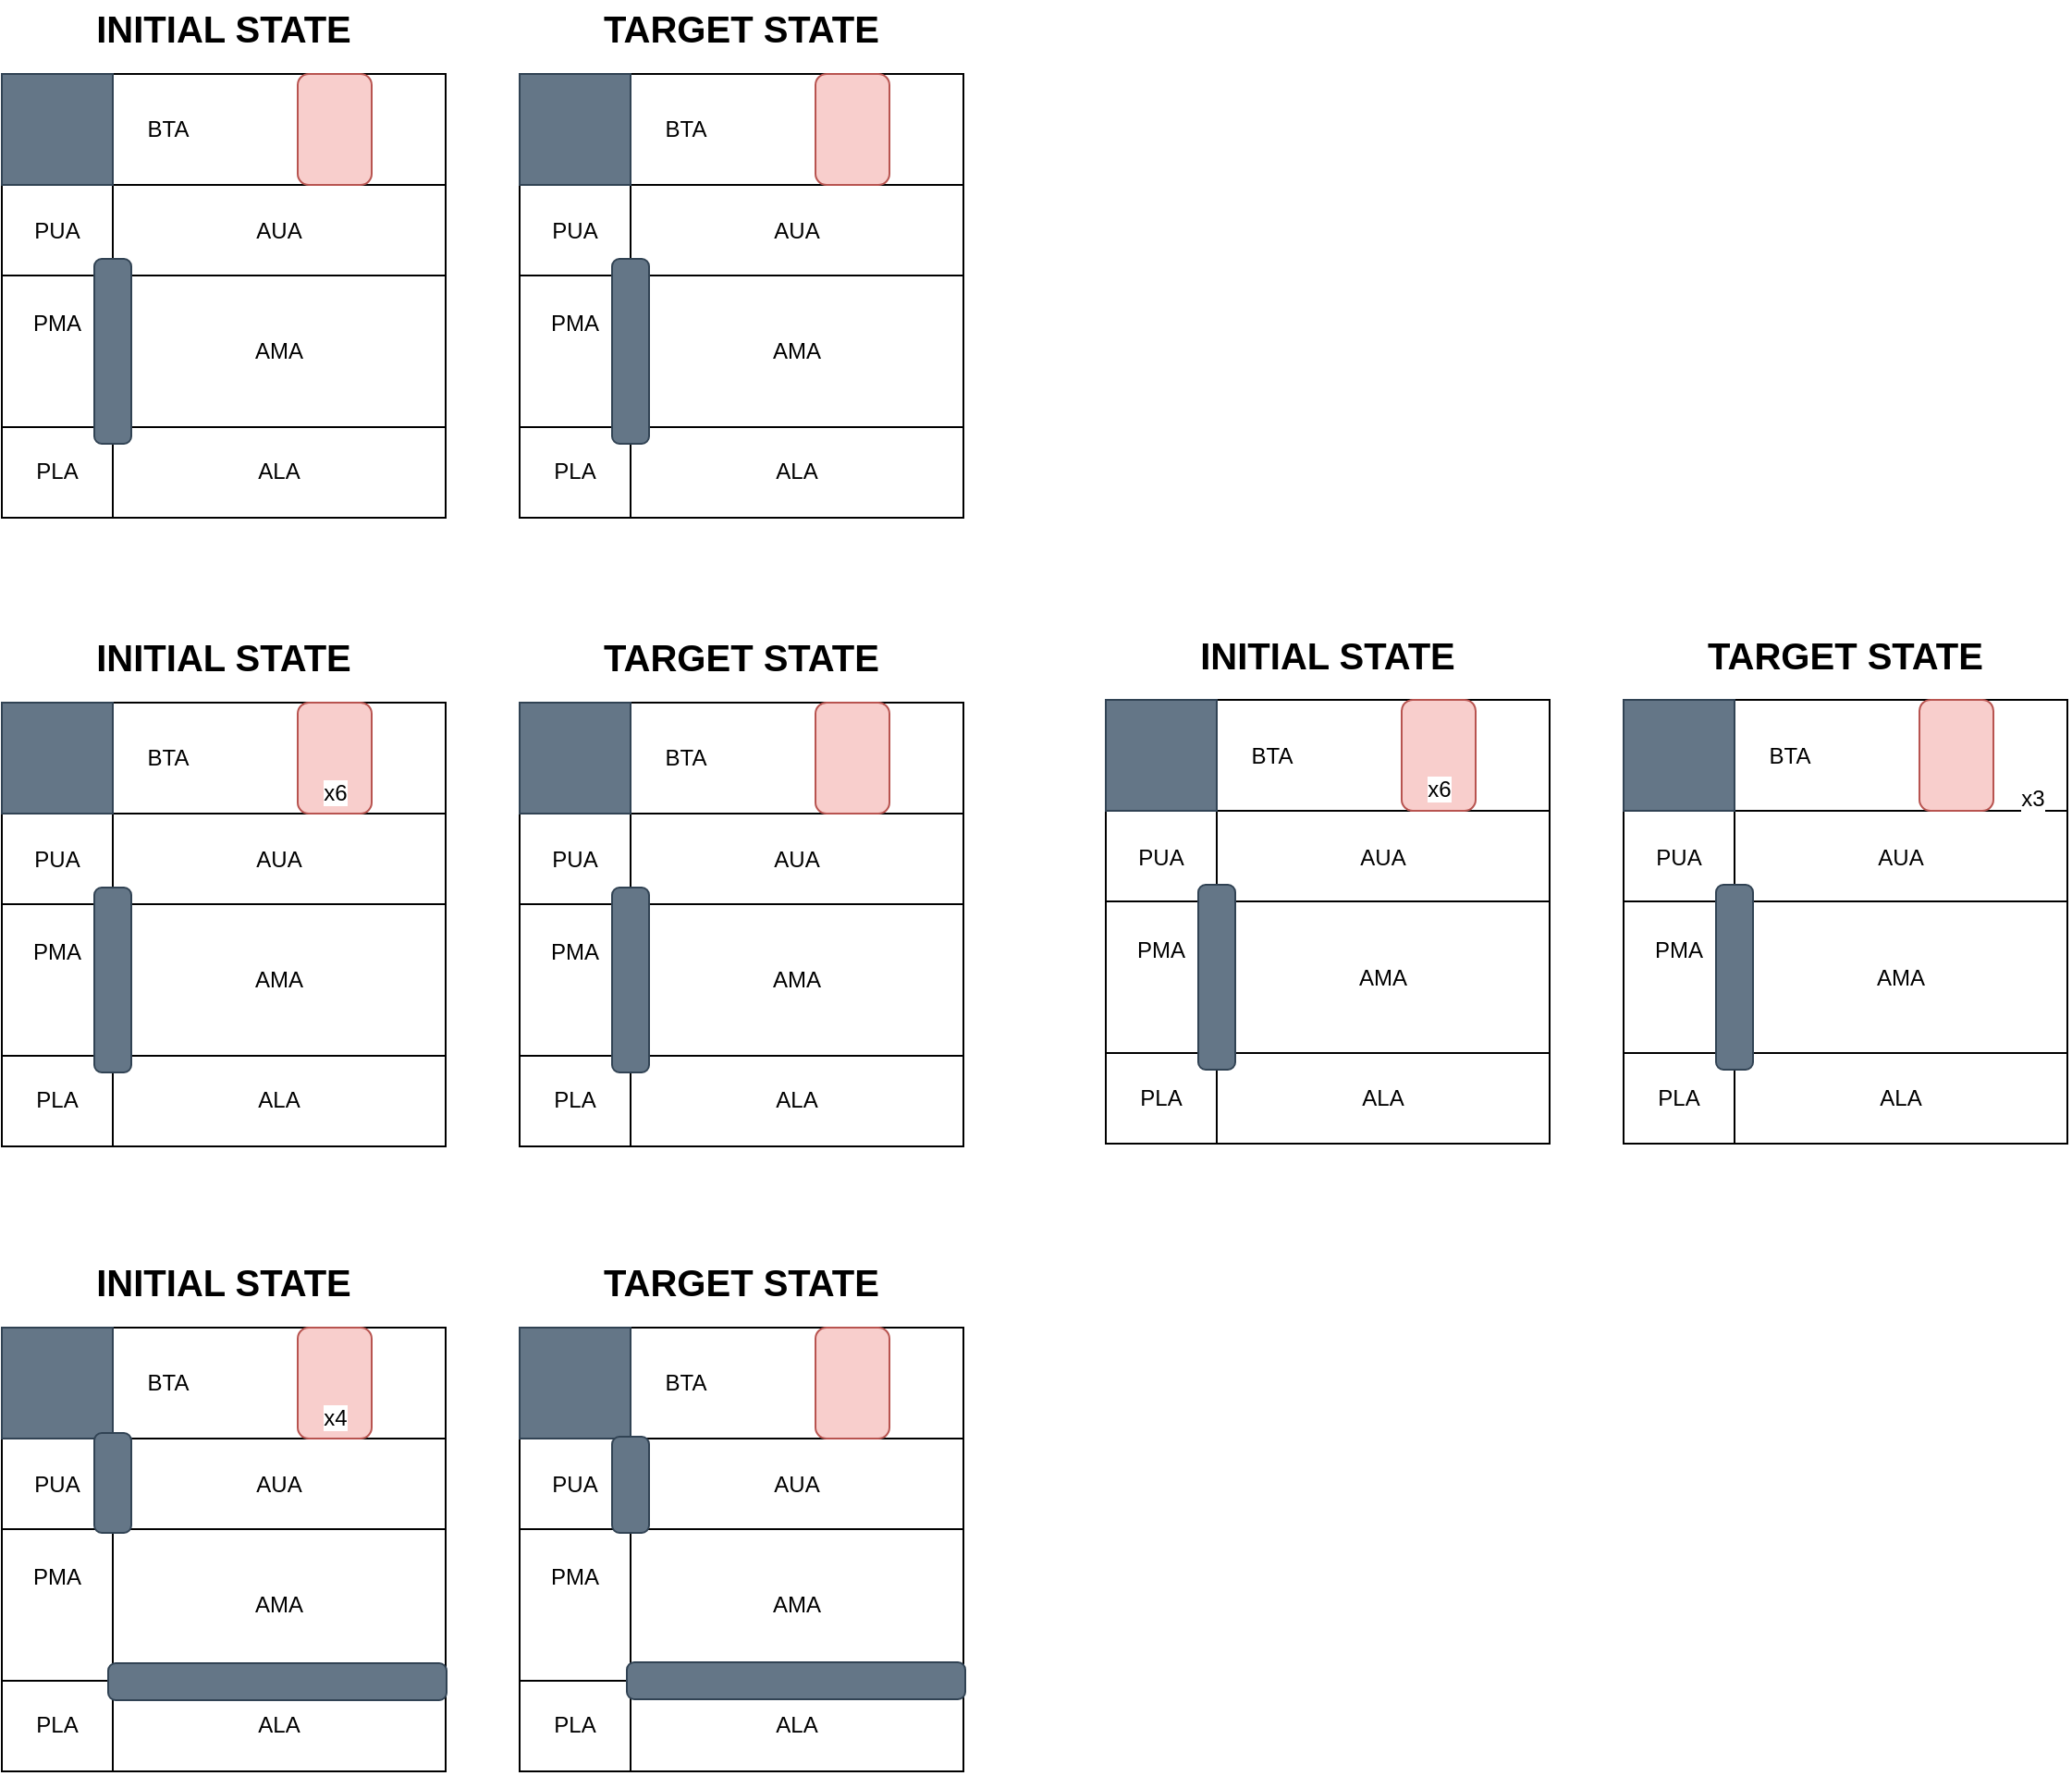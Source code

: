 <mxfile version="22.1.0" type="device">
  <diagram name="Página-1" id="VuSWSpo61Ne59JDOaEKN">
    <mxGraphModel dx="2074" dy="758" grid="0" gridSize="10" guides="1" tooltips="1" connect="1" arrows="1" fold="1" page="0" pageScale="1" pageWidth="827" pageHeight="1169" math="0" shadow="0">
      <root>
        <mxCell id="0" />
        <mxCell id="1" parent="0" />
        <mxCell id="8L7mYQctwdsUqbmp2qaU-1" value="" style="whiteSpace=wrap;html=1;aspect=fixed;" parent="1" vertex="1">
          <mxGeometry x="240" y="240" width="240" height="240" as="geometry" />
        </mxCell>
        <mxCell id="8L7mYQctwdsUqbmp2qaU-2" value="" style="endArrow=none;html=1;rounded=0;entryX=0.25;entryY=0;entryDx=0;entryDy=0;exitX=0.25;exitY=1;exitDx=0;exitDy=0;" parent="1" source="8L7mYQctwdsUqbmp2qaU-1" target="8L7mYQctwdsUqbmp2qaU-1" edge="1">
          <mxGeometry width="50" height="50" relative="1" as="geometry">
            <mxPoint x="370" y="420" as="sourcePoint" />
            <mxPoint x="420" y="370" as="targetPoint" />
          </mxGeometry>
        </mxCell>
        <mxCell id="8L7mYQctwdsUqbmp2qaU-3" value="" style="endArrow=none;html=1;rounded=0;exitX=0;exitY=0.25;exitDx=0;exitDy=0;entryX=1;entryY=0.25;entryDx=0;entryDy=0;" parent="1" source="8L7mYQctwdsUqbmp2qaU-1" target="8L7mYQctwdsUqbmp2qaU-1" edge="1">
          <mxGeometry width="50" height="50" relative="1" as="geometry">
            <mxPoint x="370" y="420" as="sourcePoint" />
            <mxPoint x="420" y="370" as="targetPoint" />
          </mxGeometry>
        </mxCell>
        <mxCell id="8L7mYQctwdsUqbmp2qaU-4" value="" style="endArrow=none;html=1;rounded=0;exitX=0;exitY=0.75;exitDx=0;exitDy=0;entryX=1;entryY=0.75;entryDx=0;entryDy=0;" parent="1" edge="1">
          <mxGeometry width="50" height="50" relative="1" as="geometry">
            <mxPoint x="240" y="431" as="sourcePoint" />
            <mxPoint x="480" y="431" as="targetPoint" />
          </mxGeometry>
        </mxCell>
        <mxCell id="8L7mYQctwdsUqbmp2qaU-5" value="" style="endArrow=none;html=1;rounded=0;exitX=0;exitY=0.5;exitDx=0;exitDy=0;entryX=1;entryY=0.5;entryDx=0;entryDy=0;" parent="1" edge="1">
          <mxGeometry width="50" height="50" relative="1" as="geometry">
            <mxPoint x="240" y="349" as="sourcePoint" />
            <mxPoint x="480" y="349" as="targetPoint" />
          </mxGeometry>
        </mxCell>
        <mxCell id="8L7mYQctwdsUqbmp2qaU-6" value="" style="rounded=1;whiteSpace=wrap;html=1;fillColor=#647687;strokeColor=#314354;fontColor=#ffffff;arcSize=0;" parent="1" vertex="1">
          <mxGeometry x="240" y="240" width="60" height="60" as="geometry" />
        </mxCell>
        <mxCell id="8L7mYQctwdsUqbmp2qaU-7" value="" style="rounded=1;whiteSpace=wrap;html=1;fillColor=#647687;strokeColor=#314354;fontColor=#ffffff;arcSize=20;" parent="1" vertex="1">
          <mxGeometry x="290" y="340" width="20" height="100" as="geometry" />
        </mxCell>
        <mxCell id="8L7mYQctwdsUqbmp2qaU-9" value="" style="shape=image;html=1;verticalAlign=top;verticalLabelPosition=bottom;labelBackgroundColor=#ffffff;imageAspect=0;aspect=fixed;image=https://cdn1.iconfinder.com/data/icons/science-technology-outline-24-px/24/Android_android_robot_operative_system_robot_technology-128.png" parent="1" vertex="1">
          <mxGeometry x="442" y="251" width="38" height="38" as="geometry" />
        </mxCell>
        <mxCell id="8L7mYQctwdsUqbmp2qaU-10" value="BTA" style="text;html=1;strokeColor=none;fillColor=none;align=center;verticalAlign=middle;whiteSpace=wrap;rounded=0;" parent="1" vertex="1">
          <mxGeometry x="300" y="255" width="60" height="30" as="geometry" />
        </mxCell>
        <mxCell id="8L7mYQctwdsUqbmp2qaU-11" value="PUA" style="text;html=1;strokeColor=none;fillColor=none;align=center;verticalAlign=middle;whiteSpace=wrap;rounded=0;" parent="1" vertex="1">
          <mxGeometry x="240" y="310" width="60" height="30" as="geometry" />
        </mxCell>
        <mxCell id="8L7mYQctwdsUqbmp2qaU-12" value="AUA" style="text;html=1;strokeColor=none;fillColor=none;align=center;verticalAlign=middle;whiteSpace=wrap;rounded=0;" parent="1" vertex="1">
          <mxGeometry x="360" y="310" width="60" height="30" as="geometry" />
        </mxCell>
        <mxCell id="8L7mYQctwdsUqbmp2qaU-13" value="PMA" style="text;html=1;strokeColor=none;fillColor=none;align=center;verticalAlign=middle;whiteSpace=wrap;rounded=0;" parent="1" vertex="1">
          <mxGeometry x="240" y="360" width="60" height="30" as="geometry" />
        </mxCell>
        <mxCell id="8L7mYQctwdsUqbmp2qaU-14" value="AMA" style="text;html=1;strokeColor=none;fillColor=none;align=center;verticalAlign=middle;whiteSpace=wrap;rounded=0;" parent="1" vertex="1">
          <mxGeometry x="360" y="375" width="60" height="30" as="geometry" />
        </mxCell>
        <mxCell id="8L7mYQctwdsUqbmp2qaU-15" value="PLA" style="text;html=1;strokeColor=none;fillColor=none;align=center;verticalAlign=middle;whiteSpace=wrap;rounded=0;" parent="1" vertex="1">
          <mxGeometry x="240" y="440" width="60" height="30" as="geometry" />
        </mxCell>
        <mxCell id="8L7mYQctwdsUqbmp2qaU-16" value="ALA" style="text;html=1;strokeColor=none;fillColor=none;align=center;verticalAlign=middle;whiteSpace=wrap;rounded=0;" parent="1" vertex="1">
          <mxGeometry x="360" y="440" width="60" height="30" as="geometry" />
        </mxCell>
        <mxCell id="8L7mYQctwdsUqbmp2qaU-17" value="" style="shape=image;html=1;verticalAlign=top;verticalLabelPosition=bottom;labelBackgroundColor=#ffffff;imageAspect=0;aspect=fixed;image=https://cdn1.iconfinder.com/data/icons/electronics-outline-24/24/microwave_oven_electronics_kitchen_appliance_microwave_oven-128.png" parent="1" vertex="1">
          <mxGeometry x="360" y="240" width="38" height="38" as="geometry" />
        </mxCell>
        <mxCell id="8L7mYQctwdsUqbmp2qaU-20" value="" style="rounded=1;whiteSpace=wrap;html=1;fillColor=#f8cecc;strokeColor=#b85450;" parent="1" vertex="1">
          <mxGeometry x="400" y="240" width="40" height="60" as="geometry" />
        </mxCell>
        <mxCell id="8L7mYQctwdsUqbmp2qaU-18" value="" style="shape=image;html=1;verticalAlign=top;verticalLabelPosition=bottom;labelBackgroundColor=#ffffff;imageAspect=0;aspect=fixed;image=https://cdn4.iconfinder.com/data/icons/food-and-equipment-outline/32/dish-128.png" parent="1" vertex="1">
          <mxGeometry x="404.5" y="243.5" width="31" height="31" as="geometry" />
        </mxCell>
        <mxCell id="8L7mYQctwdsUqbmp2qaU-19" value="" style="shape=image;html=1;verticalAlign=top;verticalLabelPosition=bottom;labelBackgroundColor=#ffffff;imageAspect=0;aspect=fixed;image=https://cdn2.iconfinder.com/data/icons/essential-web-2/50/user-person-account-avatar-customer-128.png" parent="1" vertex="1">
          <mxGeometry x="256" y="390" width="28" height="28" as="geometry" />
        </mxCell>
        <mxCell id="8L7mYQctwdsUqbmp2qaU-21" value="" style="whiteSpace=wrap;html=1;aspect=fixed;" parent="1" vertex="1">
          <mxGeometry x="520" y="240" width="240" height="240" as="geometry" />
        </mxCell>
        <mxCell id="8L7mYQctwdsUqbmp2qaU-22" value="" style="endArrow=none;html=1;rounded=0;entryX=0.25;entryY=0;entryDx=0;entryDy=0;exitX=0.25;exitY=1;exitDx=0;exitDy=0;" parent="1" source="8L7mYQctwdsUqbmp2qaU-21" target="8L7mYQctwdsUqbmp2qaU-21" edge="1">
          <mxGeometry width="50" height="50" relative="1" as="geometry">
            <mxPoint x="650" y="420" as="sourcePoint" />
            <mxPoint x="700" y="370" as="targetPoint" />
          </mxGeometry>
        </mxCell>
        <mxCell id="8L7mYQctwdsUqbmp2qaU-23" value="" style="endArrow=none;html=1;rounded=0;exitX=0;exitY=0.25;exitDx=0;exitDy=0;entryX=1;entryY=0.25;entryDx=0;entryDy=0;" parent="1" source="8L7mYQctwdsUqbmp2qaU-21" target="8L7mYQctwdsUqbmp2qaU-21" edge="1">
          <mxGeometry width="50" height="50" relative="1" as="geometry">
            <mxPoint x="650" y="420" as="sourcePoint" />
            <mxPoint x="700" y="370" as="targetPoint" />
          </mxGeometry>
        </mxCell>
        <mxCell id="8L7mYQctwdsUqbmp2qaU-24" value="" style="endArrow=none;html=1;rounded=0;exitX=0;exitY=0.75;exitDx=0;exitDy=0;entryX=1;entryY=0.75;entryDx=0;entryDy=0;" parent="1" edge="1">
          <mxGeometry width="50" height="50" relative="1" as="geometry">
            <mxPoint x="520" y="431" as="sourcePoint" />
            <mxPoint x="760" y="431" as="targetPoint" />
          </mxGeometry>
        </mxCell>
        <mxCell id="8L7mYQctwdsUqbmp2qaU-25" value="" style="endArrow=none;html=1;rounded=0;exitX=0;exitY=0.5;exitDx=0;exitDy=0;entryX=1;entryY=0.5;entryDx=0;entryDy=0;" parent="1" edge="1">
          <mxGeometry width="50" height="50" relative="1" as="geometry">
            <mxPoint x="520" y="349" as="sourcePoint" />
            <mxPoint x="760" y="349" as="targetPoint" />
          </mxGeometry>
        </mxCell>
        <mxCell id="8L7mYQctwdsUqbmp2qaU-26" value="" style="rounded=1;whiteSpace=wrap;html=1;fillColor=#647687;strokeColor=#314354;fontColor=#ffffff;arcSize=0;" parent="1" vertex="1">
          <mxGeometry x="520" y="240" width="60" height="60" as="geometry" />
        </mxCell>
        <mxCell id="8L7mYQctwdsUqbmp2qaU-27" value="" style="rounded=1;whiteSpace=wrap;html=1;fillColor=#647687;strokeColor=#314354;fontColor=#ffffff;arcSize=20;" parent="1" vertex="1">
          <mxGeometry x="570" y="340" width="20" height="100" as="geometry" />
        </mxCell>
        <mxCell id="8L7mYQctwdsUqbmp2qaU-28" value="" style="shape=image;html=1;verticalAlign=top;verticalLabelPosition=bottom;labelBackgroundColor=#ffffff;imageAspect=0;aspect=fixed;image=https://cdn1.iconfinder.com/data/icons/science-technology-outline-24-px/24/Android_android_robot_operative_system_robot_technology-128.png" parent="1" vertex="1">
          <mxGeometry x="722" y="251" width="38" height="38" as="geometry" />
        </mxCell>
        <mxCell id="8L7mYQctwdsUqbmp2qaU-29" value="BTA" style="text;html=1;strokeColor=none;fillColor=none;align=center;verticalAlign=middle;whiteSpace=wrap;rounded=0;" parent="1" vertex="1">
          <mxGeometry x="580" y="255" width="60" height="30" as="geometry" />
        </mxCell>
        <mxCell id="8L7mYQctwdsUqbmp2qaU-30" value="PUA" style="text;html=1;strokeColor=none;fillColor=none;align=center;verticalAlign=middle;whiteSpace=wrap;rounded=0;" parent="1" vertex="1">
          <mxGeometry x="520" y="310" width="60" height="30" as="geometry" />
        </mxCell>
        <mxCell id="8L7mYQctwdsUqbmp2qaU-31" value="AUA" style="text;html=1;strokeColor=none;fillColor=none;align=center;verticalAlign=middle;whiteSpace=wrap;rounded=0;" parent="1" vertex="1">
          <mxGeometry x="640" y="310" width="60" height="30" as="geometry" />
        </mxCell>
        <mxCell id="8L7mYQctwdsUqbmp2qaU-32" value="PMA" style="text;html=1;strokeColor=none;fillColor=none;align=center;verticalAlign=middle;whiteSpace=wrap;rounded=0;" parent="1" vertex="1">
          <mxGeometry x="520" y="360" width="60" height="30" as="geometry" />
        </mxCell>
        <mxCell id="8L7mYQctwdsUqbmp2qaU-33" value="AMA" style="text;html=1;strokeColor=none;fillColor=none;align=center;verticalAlign=middle;whiteSpace=wrap;rounded=0;" parent="1" vertex="1">
          <mxGeometry x="640" y="375" width="60" height="30" as="geometry" />
        </mxCell>
        <mxCell id="8L7mYQctwdsUqbmp2qaU-34" value="PLA" style="text;html=1;strokeColor=none;fillColor=none;align=center;verticalAlign=middle;whiteSpace=wrap;rounded=0;" parent="1" vertex="1">
          <mxGeometry x="520" y="440" width="60" height="30" as="geometry" />
        </mxCell>
        <mxCell id="8L7mYQctwdsUqbmp2qaU-35" value="ALA" style="text;html=1;strokeColor=none;fillColor=none;align=center;verticalAlign=middle;whiteSpace=wrap;rounded=0;" parent="1" vertex="1">
          <mxGeometry x="640" y="440" width="60" height="30" as="geometry" />
        </mxCell>
        <mxCell id="8L7mYQctwdsUqbmp2qaU-36" value="" style="shape=image;html=1;verticalAlign=top;verticalLabelPosition=bottom;labelBackgroundColor=#ffffff;imageAspect=0;aspect=fixed;image=https://cdn1.iconfinder.com/data/icons/electronics-outline-24/24/microwave_oven_electronics_kitchen_appliance_microwave_oven-128.png" parent="1" vertex="1">
          <mxGeometry x="640" y="240" width="38" height="38" as="geometry" />
        </mxCell>
        <mxCell id="8L7mYQctwdsUqbmp2qaU-37" value="" style="rounded=1;whiteSpace=wrap;html=1;fillColor=#f8cecc;strokeColor=#b85450;" parent="1" vertex="1">
          <mxGeometry x="680" y="240" width="40" height="60" as="geometry" />
        </mxCell>
        <mxCell id="8L7mYQctwdsUqbmp2qaU-38" value="" style="shape=image;html=1;verticalAlign=top;verticalLabelPosition=bottom;labelBackgroundColor=#ffffff;imageAspect=0;aspect=fixed;image=https://cdn4.iconfinder.com/data/icons/food-and-equipment-outline/32/dish-128.png" parent="1" vertex="1">
          <mxGeometry x="541" y="385" width="31" height="31" as="geometry" />
        </mxCell>
        <mxCell id="8L7mYQctwdsUqbmp2qaU-39" value="" style="shape=image;html=1;verticalAlign=top;verticalLabelPosition=bottom;labelBackgroundColor=#ffffff;imageAspect=0;aspect=fixed;image=https://cdn2.iconfinder.com/data/icons/essential-web-2/50/user-person-account-avatar-customer-128.png" parent="1" vertex="1">
          <mxGeometry x="520" y="383" width="28" height="28" as="geometry" />
        </mxCell>
        <mxCell id="8L7mYQctwdsUqbmp2qaU-40" value="INITIAL STATE" style="text;html=1;strokeColor=none;fillColor=none;align=center;verticalAlign=middle;whiteSpace=wrap;rounded=0;fontSize=20;fontStyle=1" parent="1" vertex="1">
          <mxGeometry x="282" y="200" width="156" height="30" as="geometry" />
        </mxCell>
        <mxCell id="8L7mYQctwdsUqbmp2qaU-41" value="TARGET STATE" style="text;html=1;strokeColor=none;fillColor=none;align=center;verticalAlign=middle;whiteSpace=wrap;rounded=0;fontSize=20;fontStyle=1" parent="1" vertex="1">
          <mxGeometry x="562" y="200" width="156" height="30" as="geometry" />
        </mxCell>
        <mxCell id="3XY4ZGpZx-JKPbCBOg4f-1" value="" style="whiteSpace=wrap;html=1;aspect=fixed;" parent="1" vertex="1">
          <mxGeometry x="240" y="580" width="240" height="240" as="geometry" />
        </mxCell>
        <mxCell id="3XY4ZGpZx-JKPbCBOg4f-2" value="" style="endArrow=none;html=1;rounded=0;entryX=0.25;entryY=0;entryDx=0;entryDy=0;exitX=0.25;exitY=1;exitDx=0;exitDy=0;" parent="1" source="3XY4ZGpZx-JKPbCBOg4f-1" target="3XY4ZGpZx-JKPbCBOg4f-1" edge="1">
          <mxGeometry width="50" height="50" relative="1" as="geometry">
            <mxPoint x="370" y="760" as="sourcePoint" />
            <mxPoint x="420" y="710" as="targetPoint" />
          </mxGeometry>
        </mxCell>
        <mxCell id="3XY4ZGpZx-JKPbCBOg4f-3" value="" style="endArrow=none;html=1;rounded=0;exitX=0;exitY=0.25;exitDx=0;exitDy=0;entryX=1;entryY=0.25;entryDx=0;entryDy=0;" parent="1" source="3XY4ZGpZx-JKPbCBOg4f-1" target="3XY4ZGpZx-JKPbCBOg4f-1" edge="1">
          <mxGeometry width="50" height="50" relative="1" as="geometry">
            <mxPoint x="370" y="760" as="sourcePoint" />
            <mxPoint x="420" y="710" as="targetPoint" />
          </mxGeometry>
        </mxCell>
        <mxCell id="3XY4ZGpZx-JKPbCBOg4f-4" value="" style="endArrow=none;html=1;rounded=0;exitX=0;exitY=0.75;exitDx=0;exitDy=0;entryX=1;entryY=0.75;entryDx=0;entryDy=0;" parent="1" edge="1">
          <mxGeometry width="50" height="50" relative="1" as="geometry">
            <mxPoint x="240" y="771" as="sourcePoint" />
            <mxPoint x="480" y="771" as="targetPoint" />
          </mxGeometry>
        </mxCell>
        <mxCell id="3XY4ZGpZx-JKPbCBOg4f-5" value="" style="endArrow=none;html=1;rounded=0;exitX=0;exitY=0.5;exitDx=0;exitDy=0;entryX=1;entryY=0.5;entryDx=0;entryDy=0;" parent="1" edge="1">
          <mxGeometry width="50" height="50" relative="1" as="geometry">
            <mxPoint x="240" y="689" as="sourcePoint" />
            <mxPoint x="480" y="689" as="targetPoint" />
          </mxGeometry>
        </mxCell>
        <mxCell id="3XY4ZGpZx-JKPbCBOg4f-6" value="" style="rounded=1;whiteSpace=wrap;html=1;fillColor=#647687;strokeColor=#314354;fontColor=#ffffff;arcSize=0;" parent="1" vertex="1">
          <mxGeometry x="240" y="580" width="60" height="60" as="geometry" />
        </mxCell>
        <mxCell id="3XY4ZGpZx-JKPbCBOg4f-7" value="" style="rounded=1;whiteSpace=wrap;html=1;fillColor=#647687;strokeColor=#314354;fontColor=#ffffff;arcSize=20;" parent="1" vertex="1">
          <mxGeometry x="290" y="680" width="20" height="100" as="geometry" />
        </mxCell>
        <mxCell id="3XY4ZGpZx-JKPbCBOg4f-8" value="" style="shape=image;html=1;verticalAlign=top;verticalLabelPosition=bottom;labelBackgroundColor=#ffffff;imageAspect=0;aspect=fixed;image=https://cdn1.iconfinder.com/data/icons/science-technology-outline-24-px/24/Android_android_robot_operative_system_robot_technology-128.png" parent="1" vertex="1">
          <mxGeometry x="442" y="780" width="38" height="38" as="geometry" />
        </mxCell>
        <mxCell id="3XY4ZGpZx-JKPbCBOg4f-9" value="BTA" style="text;html=1;strokeColor=none;fillColor=none;align=center;verticalAlign=middle;whiteSpace=wrap;rounded=0;" parent="1" vertex="1">
          <mxGeometry x="300" y="595" width="60" height="30" as="geometry" />
        </mxCell>
        <mxCell id="3XY4ZGpZx-JKPbCBOg4f-10" value="PUA" style="text;html=1;strokeColor=none;fillColor=none;align=center;verticalAlign=middle;whiteSpace=wrap;rounded=0;" parent="1" vertex="1">
          <mxGeometry x="240" y="650" width="60" height="30" as="geometry" />
        </mxCell>
        <mxCell id="3XY4ZGpZx-JKPbCBOg4f-11" value="AUA" style="text;html=1;strokeColor=none;fillColor=none;align=center;verticalAlign=middle;whiteSpace=wrap;rounded=0;" parent="1" vertex="1">
          <mxGeometry x="360" y="650" width="60" height="30" as="geometry" />
        </mxCell>
        <mxCell id="3XY4ZGpZx-JKPbCBOg4f-12" value="PMA" style="text;html=1;strokeColor=none;fillColor=none;align=center;verticalAlign=middle;whiteSpace=wrap;rounded=0;" parent="1" vertex="1">
          <mxGeometry x="240" y="700" width="60" height="30" as="geometry" />
        </mxCell>
        <mxCell id="3XY4ZGpZx-JKPbCBOg4f-13" value="AMA" style="text;html=1;strokeColor=none;fillColor=none;align=center;verticalAlign=middle;whiteSpace=wrap;rounded=0;" parent="1" vertex="1">
          <mxGeometry x="360" y="715" width="60" height="30" as="geometry" />
        </mxCell>
        <mxCell id="3XY4ZGpZx-JKPbCBOg4f-14" value="PLA" style="text;html=1;strokeColor=none;fillColor=none;align=center;verticalAlign=middle;whiteSpace=wrap;rounded=0;" parent="1" vertex="1">
          <mxGeometry x="240" y="780" width="60" height="30" as="geometry" />
        </mxCell>
        <mxCell id="3XY4ZGpZx-JKPbCBOg4f-15" value="ALA" style="text;html=1;strokeColor=none;fillColor=none;align=center;verticalAlign=middle;whiteSpace=wrap;rounded=0;" parent="1" vertex="1">
          <mxGeometry x="360" y="780" width="60" height="30" as="geometry" />
        </mxCell>
        <mxCell id="3XY4ZGpZx-JKPbCBOg4f-16" value="" style="shape=image;html=1;verticalAlign=top;verticalLabelPosition=bottom;labelBackgroundColor=#ffffff;imageAspect=0;aspect=fixed;image=https://cdn1.iconfinder.com/data/icons/electronics-outline-24/24/microwave_oven_electronics_kitchen_appliance_microwave_oven-128.png" parent="1" vertex="1">
          <mxGeometry x="360" y="580" width="38" height="38" as="geometry" />
        </mxCell>
        <mxCell id="3XY4ZGpZx-JKPbCBOg4f-17" value="" style="rounded=1;whiteSpace=wrap;html=1;fillColor=#f8cecc;strokeColor=#b85450;" parent="1" vertex="1">
          <mxGeometry x="400" y="580" width="40" height="60" as="geometry" />
        </mxCell>
        <mxCell id="3XY4ZGpZx-JKPbCBOg4f-18" value="x6" style="shape=image;html=1;verticalAlign=top;verticalLabelPosition=bottom;labelBackgroundColor=#ffffff;imageAspect=0;aspect=fixed;image=https://cdn4.iconfinder.com/data/icons/food-and-equipment-outline/32/dish-128.png" parent="1" vertex="1">
          <mxGeometry x="404.5" y="583.5" width="31" height="31" as="geometry" />
        </mxCell>
        <mxCell id="3XY4ZGpZx-JKPbCBOg4f-19" value="" style="shape=image;html=1;verticalAlign=top;verticalLabelPosition=bottom;labelBackgroundColor=#ffffff;imageAspect=0;aspect=fixed;image=https://cdn2.iconfinder.com/data/icons/essential-web-2/50/user-person-account-avatar-customer-128.png" parent="1" vertex="1">
          <mxGeometry x="256" y="730" width="28" height="28" as="geometry" />
        </mxCell>
        <mxCell id="3XY4ZGpZx-JKPbCBOg4f-20" value="" style="whiteSpace=wrap;html=1;aspect=fixed;" parent="1" vertex="1">
          <mxGeometry x="520" y="580" width="240" height="240" as="geometry" />
        </mxCell>
        <mxCell id="3XY4ZGpZx-JKPbCBOg4f-21" value="" style="endArrow=none;html=1;rounded=0;entryX=0.25;entryY=0;entryDx=0;entryDy=0;exitX=0.25;exitY=1;exitDx=0;exitDy=0;" parent="1" source="3XY4ZGpZx-JKPbCBOg4f-20" target="3XY4ZGpZx-JKPbCBOg4f-20" edge="1">
          <mxGeometry width="50" height="50" relative="1" as="geometry">
            <mxPoint x="650" y="760" as="sourcePoint" />
            <mxPoint x="700" y="710" as="targetPoint" />
          </mxGeometry>
        </mxCell>
        <mxCell id="3XY4ZGpZx-JKPbCBOg4f-22" value="" style="endArrow=none;html=1;rounded=0;exitX=0;exitY=0.25;exitDx=0;exitDy=0;entryX=1;entryY=0.25;entryDx=0;entryDy=0;" parent="1" source="3XY4ZGpZx-JKPbCBOg4f-20" target="3XY4ZGpZx-JKPbCBOg4f-20" edge="1">
          <mxGeometry width="50" height="50" relative="1" as="geometry">
            <mxPoint x="650" y="760" as="sourcePoint" />
            <mxPoint x="700" y="710" as="targetPoint" />
          </mxGeometry>
        </mxCell>
        <mxCell id="3XY4ZGpZx-JKPbCBOg4f-23" value="" style="endArrow=none;html=1;rounded=0;exitX=0;exitY=0.75;exitDx=0;exitDy=0;entryX=1;entryY=0.75;entryDx=0;entryDy=0;" parent="1" edge="1">
          <mxGeometry width="50" height="50" relative="1" as="geometry">
            <mxPoint x="520" y="771" as="sourcePoint" />
            <mxPoint x="760" y="771" as="targetPoint" />
          </mxGeometry>
        </mxCell>
        <mxCell id="3XY4ZGpZx-JKPbCBOg4f-24" value="" style="endArrow=none;html=1;rounded=0;exitX=0;exitY=0.5;exitDx=0;exitDy=0;entryX=1;entryY=0.5;entryDx=0;entryDy=0;" parent="1" edge="1">
          <mxGeometry width="50" height="50" relative="1" as="geometry">
            <mxPoint x="520" y="689" as="sourcePoint" />
            <mxPoint x="760" y="689" as="targetPoint" />
          </mxGeometry>
        </mxCell>
        <mxCell id="3XY4ZGpZx-JKPbCBOg4f-25" value="" style="rounded=1;whiteSpace=wrap;html=1;fillColor=#647687;strokeColor=#314354;fontColor=#ffffff;arcSize=0;" parent="1" vertex="1">
          <mxGeometry x="520" y="580" width="60" height="60" as="geometry" />
        </mxCell>
        <mxCell id="3XY4ZGpZx-JKPbCBOg4f-26" value="" style="rounded=1;whiteSpace=wrap;html=1;fillColor=#647687;strokeColor=#314354;fontColor=#ffffff;arcSize=20;" parent="1" vertex="1">
          <mxGeometry x="570" y="680" width="20" height="100" as="geometry" />
        </mxCell>
        <mxCell id="3XY4ZGpZx-JKPbCBOg4f-27" value="" style="shape=image;html=1;verticalAlign=top;verticalLabelPosition=bottom;labelBackgroundColor=#ffffff;imageAspect=0;aspect=fixed;image=https://cdn1.iconfinder.com/data/icons/science-technology-outline-24-px/24/Android_android_robot_operative_system_robot_technology-128.png" parent="1" vertex="1">
          <mxGeometry x="722" y="591" width="38" height="38" as="geometry" />
        </mxCell>
        <mxCell id="3XY4ZGpZx-JKPbCBOg4f-28" value="BTA" style="text;html=1;strokeColor=none;fillColor=none;align=center;verticalAlign=middle;whiteSpace=wrap;rounded=0;" parent="1" vertex="1">
          <mxGeometry x="580" y="595" width="60" height="30" as="geometry" />
        </mxCell>
        <mxCell id="3XY4ZGpZx-JKPbCBOg4f-29" value="PUA" style="text;html=1;strokeColor=none;fillColor=none;align=center;verticalAlign=middle;whiteSpace=wrap;rounded=0;" parent="1" vertex="1">
          <mxGeometry x="520" y="650" width="60" height="30" as="geometry" />
        </mxCell>
        <mxCell id="3XY4ZGpZx-JKPbCBOg4f-30" value="AUA" style="text;html=1;strokeColor=none;fillColor=none;align=center;verticalAlign=middle;whiteSpace=wrap;rounded=0;" parent="1" vertex="1">
          <mxGeometry x="640" y="650" width="60" height="30" as="geometry" />
        </mxCell>
        <mxCell id="3XY4ZGpZx-JKPbCBOg4f-31" value="PMA" style="text;html=1;strokeColor=none;fillColor=none;align=center;verticalAlign=middle;whiteSpace=wrap;rounded=0;" parent="1" vertex="1">
          <mxGeometry x="520" y="700" width="60" height="30" as="geometry" />
        </mxCell>
        <mxCell id="3XY4ZGpZx-JKPbCBOg4f-32" value="AMA" style="text;html=1;strokeColor=none;fillColor=none;align=center;verticalAlign=middle;whiteSpace=wrap;rounded=0;" parent="1" vertex="1">
          <mxGeometry x="640" y="715" width="60" height="30" as="geometry" />
        </mxCell>
        <mxCell id="3XY4ZGpZx-JKPbCBOg4f-33" value="PLA" style="text;html=1;strokeColor=none;fillColor=none;align=center;verticalAlign=middle;whiteSpace=wrap;rounded=0;" parent="1" vertex="1">
          <mxGeometry x="520" y="780" width="60" height="30" as="geometry" />
        </mxCell>
        <mxCell id="3XY4ZGpZx-JKPbCBOg4f-34" value="ALA" style="text;html=1;strokeColor=none;fillColor=none;align=center;verticalAlign=middle;whiteSpace=wrap;rounded=0;" parent="1" vertex="1">
          <mxGeometry x="640" y="780" width="60" height="30" as="geometry" />
        </mxCell>
        <mxCell id="3XY4ZGpZx-JKPbCBOg4f-35" value="" style="shape=image;html=1;verticalAlign=top;verticalLabelPosition=bottom;labelBackgroundColor=#ffffff;imageAspect=0;aspect=fixed;image=https://cdn1.iconfinder.com/data/icons/electronics-outline-24/24/microwave_oven_electronics_kitchen_appliance_microwave_oven-128.png" parent="1" vertex="1">
          <mxGeometry x="640" y="580" width="38" height="38" as="geometry" />
        </mxCell>
        <mxCell id="3XY4ZGpZx-JKPbCBOg4f-36" value="" style="rounded=1;whiteSpace=wrap;html=1;fillColor=#f8cecc;strokeColor=#b85450;" parent="1" vertex="1">
          <mxGeometry x="680" y="580" width="40" height="60" as="geometry" />
        </mxCell>
        <mxCell id="3XY4ZGpZx-JKPbCBOg4f-37" value="" style="shape=image;html=1;verticalAlign=top;verticalLabelPosition=bottom;labelBackgroundColor=#ffffff;imageAspect=0;aspect=fixed;image=https://cdn4.iconfinder.com/data/icons/food-and-equipment-outline/32/dish-128.png" parent="1" vertex="1">
          <mxGeometry x="541" y="725" width="31" height="31" as="geometry" />
        </mxCell>
        <mxCell id="3XY4ZGpZx-JKPbCBOg4f-38" value="" style="shape=image;html=1;verticalAlign=top;verticalLabelPosition=bottom;labelBackgroundColor=#ffffff;imageAspect=0;aspect=fixed;image=https://cdn2.iconfinder.com/data/icons/essential-web-2/50/user-person-account-avatar-customer-128.png" parent="1" vertex="1">
          <mxGeometry x="520" y="723" width="28" height="28" as="geometry" />
        </mxCell>
        <mxCell id="3XY4ZGpZx-JKPbCBOg4f-39" value="INITIAL STATE" style="text;html=1;strokeColor=none;fillColor=none;align=center;verticalAlign=middle;whiteSpace=wrap;rounded=0;fontSize=20;fontStyle=1" parent="1" vertex="1">
          <mxGeometry x="282" y="540" width="156" height="30" as="geometry" />
        </mxCell>
        <mxCell id="3XY4ZGpZx-JKPbCBOg4f-40" value="TARGET STATE" style="text;html=1;strokeColor=none;fillColor=none;align=center;verticalAlign=middle;whiteSpace=wrap;rounded=0;fontSize=20;fontStyle=1" parent="1" vertex="1">
          <mxGeometry x="562" y="540" width="156" height="30" as="geometry" />
        </mxCell>
        <mxCell id="3XY4ZGpZx-JKPbCBOg4f-41" value="" style="shape=image;html=1;verticalAlign=top;verticalLabelPosition=bottom;labelBackgroundColor=#ffffff;imageAspect=0;aspect=fixed;image=https://cdn2.iconfinder.com/data/icons/essential-web-2/50/user-person-account-avatar-customer-128.png" parent="1" vertex="1">
          <mxGeometry x="240" y="660" width="28" height="28" as="geometry" />
        </mxCell>
        <mxCell id="3XY4ZGpZx-JKPbCBOg4f-42" value="" style="shape=image;html=1;verticalAlign=top;verticalLabelPosition=bottom;labelBackgroundColor=#ffffff;imageAspect=0;aspect=fixed;image=https://cdn2.iconfinder.com/data/icons/essential-web-2/50/user-person-account-avatar-customer-128.png" parent="1" vertex="1">
          <mxGeometry x="240" y="792" width="28" height="28" as="geometry" />
        </mxCell>
        <mxCell id="3XY4ZGpZx-JKPbCBOg4f-43" value="" style="shape=image;html=1;verticalAlign=top;verticalLabelPosition=bottom;labelBackgroundColor=#ffffff;imageAspect=0;aspect=fixed;image=https://cdn2.iconfinder.com/data/icons/essential-web-2/50/user-person-account-avatar-customer-128.png" parent="1" vertex="1">
          <mxGeometry x="346" y="792" width="28" height="28" as="geometry" />
        </mxCell>
        <mxCell id="3XY4ZGpZx-JKPbCBOg4f-44" value="" style="shape=image;html=1;verticalAlign=top;verticalLabelPosition=bottom;labelBackgroundColor=#ffffff;imageAspect=0;aspect=fixed;image=https://cdn2.iconfinder.com/data/icons/essential-web-2/50/user-person-account-avatar-customer-128.png" parent="1" vertex="1">
          <mxGeometry x="346" y="740" width="28" height="28" as="geometry" />
        </mxCell>
        <mxCell id="3XY4ZGpZx-JKPbCBOg4f-45" value="" style="shape=image;html=1;verticalAlign=top;verticalLabelPosition=bottom;labelBackgroundColor=#ffffff;imageAspect=0;aspect=fixed;image=https://cdn2.iconfinder.com/data/icons/essential-web-2/50/user-person-account-avatar-customer-128.png" parent="1" vertex="1">
          <mxGeometry x="346" y="660" width="28" height="28" as="geometry" />
        </mxCell>
        <mxCell id="3XY4ZGpZx-JKPbCBOg4f-46" value="" style="shape=image;html=1;verticalAlign=top;verticalLabelPosition=bottom;labelBackgroundColor=#ffffff;imageAspect=0;aspect=fixed;image=https://cdn2.iconfinder.com/data/icons/essential-web-2/50/user-person-account-avatar-customer-128.png" parent="1" vertex="1">
          <mxGeometry x="520" y="660" width="28" height="28" as="geometry" />
        </mxCell>
        <mxCell id="3XY4ZGpZx-JKPbCBOg4f-47" value="" style="shape=image;html=1;verticalAlign=top;verticalLabelPosition=bottom;labelBackgroundColor=#ffffff;imageAspect=0;aspect=fixed;image=https://cdn2.iconfinder.com/data/icons/essential-web-2/50/user-person-account-avatar-customer-128.png" parent="1" vertex="1">
          <mxGeometry x="520" y="792" width="28" height="28" as="geometry" />
        </mxCell>
        <mxCell id="3XY4ZGpZx-JKPbCBOg4f-48" value="" style="shape=image;html=1;verticalAlign=top;verticalLabelPosition=bottom;labelBackgroundColor=#ffffff;imageAspect=0;aspect=fixed;image=https://cdn2.iconfinder.com/data/icons/essential-web-2/50/user-person-account-avatar-customer-128.png" parent="1" vertex="1">
          <mxGeometry x="626" y="792" width="28" height="28" as="geometry" />
        </mxCell>
        <mxCell id="3XY4ZGpZx-JKPbCBOg4f-49" value="" style="shape=image;html=1;verticalAlign=top;verticalLabelPosition=bottom;labelBackgroundColor=#ffffff;imageAspect=0;aspect=fixed;image=https://cdn2.iconfinder.com/data/icons/essential-web-2/50/user-person-account-avatar-customer-128.png" parent="1" vertex="1">
          <mxGeometry x="626" y="740" width="28" height="28" as="geometry" />
        </mxCell>
        <mxCell id="3XY4ZGpZx-JKPbCBOg4f-50" value="" style="shape=image;html=1;verticalAlign=top;verticalLabelPosition=bottom;labelBackgroundColor=#ffffff;imageAspect=0;aspect=fixed;image=https://cdn2.iconfinder.com/data/icons/essential-web-2/50/user-person-account-avatar-customer-128.png" parent="1" vertex="1">
          <mxGeometry x="626" y="660" width="28" height="28" as="geometry" />
        </mxCell>
        <mxCell id="3XY4ZGpZx-JKPbCBOg4f-51" value="" style="shape=image;html=1;verticalAlign=top;verticalLabelPosition=bottom;labelBackgroundColor=#ffffff;imageAspect=0;aspect=fixed;image=https://cdn4.iconfinder.com/data/icons/food-and-equipment-outline/32/dish-128.png" parent="1" vertex="1">
          <mxGeometry x="551" y="790.5" width="31" height="31" as="geometry" />
        </mxCell>
        <mxCell id="3XY4ZGpZx-JKPbCBOg4f-52" value="" style="shape=image;html=1;verticalAlign=top;verticalLabelPosition=bottom;labelBackgroundColor=#ffffff;imageAspect=0;aspect=fixed;image=https://cdn4.iconfinder.com/data/icons/food-and-equipment-outline/32/dish-128.png" parent="1" vertex="1">
          <mxGeometry x="541" y="660" width="31" height="31" as="geometry" />
        </mxCell>
        <mxCell id="3XY4ZGpZx-JKPbCBOg4f-53" value="" style="shape=image;html=1;verticalAlign=top;verticalLabelPosition=bottom;labelBackgroundColor=#ffffff;imageAspect=0;aspect=fixed;image=https://cdn4.iconfinder.com/data/icons/food-and-equipment-outline/32/dish-128.png" parent="1" vertex="1">
          <mxGeometry x="687" y="660" width="31" height="31" as="geometry" />
        </mxCell>
        <mxCell id="3XY4ZGpZx-JKPbCBOg4f-54" value="" style="shape=image;html=1;verticalAlign=top;verticalLabelPosition=bottom;labelBackgroundColor=#ffffff;imageAspect=0;aspect=fixed;image=https://cdn4.iconfinder.com/data/icons/food-and-equipment-outline/32/dish-128.png" parent="1" vertex="1">
          <mxGeometry x="687" y="740" width="31" height="31" as="geometry" />
        </mxCell>
        <mxCell id="3XY4ZGpZx-JKPbCBOg4f-55" value="" style="shape=image;html=1;verticalAlign=top;verticalLabelPosition=bottom;labelBackgroundColor=#ffffff;imageAspect=0;aspect=fixed;image=https://cdn4.iconfinder.com/data/icons/food-and-equipment-outline/32/dish-128.png" parent="1" vertex="1">
          <mxGeometry x="684.5" y="790.5" width="31" height="31" as="geometry" />
        </mxCell>
        <mxCell id="3XY4ZGpZx-JKPbCBOg4f-56" value="" style="whiteSpace=wrap;html=1;aspect=fixed;" parent="1" vertex="1">
          <mxGeometry x="240" y="918" width="240" height="240" as="geometry" />
        </mxCell>
        <mxCell id="3XY4ZGpZx-JKPbCBOg4f-57" value="" style="endArrow=none;html=1;rounded=0;entryX=0.25;entryY=0;entryDx=0;entryDy=0;exitX=0.25;exitY=1;exitDx=0;exitDy=0;" parent="1" source="3XY4ZGpZx-JKPbCBOg4f-56" target="3XY4ZGpZx-JKPbCBOg4f-56" edge="1">
          <mxGeometry width="50" height="50" relative="1" as="geometry">
            <mxPoint x="370" y="1098" as="sourcePoint" />
            <mxPoint x="420" y="1048" as="targetPoint" />
          </mxGeometry>
        </mxCell>
        <mxCell id="3XY4ZGpZx-JKPbCBOg4f-58" value="" style="endArrow=none;html=1;rounded=0;exitX=0;exitY=0.25;exitDx=0;exitDy=0;entryX=1;entryY=0.25;entryDx=0;entryDy=0;" parent="1" source="3XY4ZGpZx-JKPbCBOg4f-56" target="3XY4ZGpZx-JKPbCBOg4f-56" edge="1">
          <mxGeometry width="50" height="50" relative="1" as="geometry">
            <mxPoint x="370" y="1098" as="sourcePoint" />
            <mxPoint x="420" y="1048" as="targetPoint" />
          </mxGeometry>
        </mxCell>
        <mxCell id="3XY4ZGpZx-JKPbCBOg4f-59" value="" style="endArrow=none;html=1;rounded=0;exitX=0;exitY=0.75;exitDx=0;exitDy=0;entryX=1;entryY=0.75;entryDx=0;entryDy=0;" parent="1" edge="1">
          <mxGeometry width="50" height="50" relative="1" as="geometry">
            <mxPoint x="240" y="1109" as="sourcePoint" />
            <mxPoint x="480" y="1109" as="targetPoint" />
          </mxGeometry>
        </mxCell>
        <mxCell id="3XY4ZGpZx-JKPbCBOg4f-60" value="" style="endArrow=none;html=1;rounded=0;exitX=0;exitY=0.5;exitDx=0;exitDy=0;entryX=1;entryY=0.5;entryDx=0;entryDy=0;" parent="1" edge="1">
          <mxGeometry width="50" height="50" relative="1" as="geometry">
            <mxPoint x="240" y="1027" as="sourcePoint" />
            <mxPoint x="480" y="1027" as="targetPoint" />
          </mxGeometry>
        </mxCell>
        <mxCell id="3XY4ZGpZx-JKPbCBOg4f-61" value="" style="rounded=1;whiteSpace=wrap;html=1;fillColor=#647687;strokeColor=#314354;fontColor=#ffffff;arcSize=0;" parent="1" vertex="1">
          <mxGeometry x="240" y="918" width="60" height="60" as="geometry" />
        </mxCell>
        <mxCell id="3XY4ZGpZx-JKPbCBOg4f-62" value="" style="rounded=1;whiteSpace=wrap;html=1;fillColor=#647687;strokeColor=#314354;fontColor=#ffffff;arcSize=20;" parent="1" vertex="1">
          <mxGeometry x="290" y="975" width="20" height="54" as="geometry" />
        </mxCell>
        <mxCell id="3XY4ZGpZx-JKPbCBOg4f-63" value="" style="shape=image;html=1;verticalAlign=top;verticalLabelPosition=bottom;labelBackgroundColor=#ffffff;imageAspect=0;aspect=fixed;image=https://cdn1.iconfinder.com/data/icons/science-technology-outline-24-px/24/Android_android_robot_operative_system_robot_technology-128.png" parent="1" vertex="1">
          <mxGeometry x="442" y="929" width="38" height="38" as="geometry" />
        </mxCell>
        <mxCell id="3XY4ZGpZx-JKPbCBOg4f-64" value="BTA" style="text;html=1;strokeColor=none;fillColor=none;align=center;verticalAlign=middle;whiteSpace=wrap;rounded=0;" parent="1" vertex="1">
          <mxGeometry x="300" y="933" width="60" height="30" as="geometry" />
        </mxCell>
        <mxCell id="3XY4ZGpZx-JKPbCBOg4f-65" value="PUA" style="text;html=1;strokeColor=none;fillColor=none;align=center;verticalAlign=middle;whiteSpace=wrap;rounded=0;" parent="1" vertex="1">
          <mxGeometry x="240" y="988" width="60" height="30" as="geometry" />
        </mxCell>
        <mxCell id="3XY4ZGpZx-JKPbCBOg4f-66" value="AUA" style="text;html=1;strokeColor=none;fillColor=none;align=center;verticalAlign=middle;whiteSpace=wrap;rounded=0;" parent="1" vertex="1">
          <mxGeometry x="360" y="988" width="60" height="30" as="geometry" />
        </mxCell>
        <mxCell id="3XY4ZGpZx-JKPbCBOg4f-67" value="PMA" style="text;html=1;strokeColor=none;fillColor=none;align=center;verticalAlign=middle;whiteSpace=wrap;rounded=0;" parent="1" vertex="1">
          <mxGeometry x="240" y="1038" width="60" height="30" as="geometry" />
        </mxCell>
        <mxCell id="3XY4ZGpZx-JKPbCBOg4f-68" value="AMA" style="text;html=1;strokeColor=none;fillColor=none;align=center;verticalAlign=middle;whiteSpace=wrap;rounded=0;" parent="1" vertex="1">
          <mxGeometry x="360" y="1053" width="60" height="30" as="geometry" />
        </mxCell>
        <mxCell id="3XY4ZGpZx-JKPbCBOg4f-69" value="PLA" style="text;html=1;strokeColor=none;fillColor=none;align=center;verticalAlign=middle;whiteSpace=wrap;rounded=0;" parent="1" vertex="1">
          <mxGeometry x="240" y="1118" width="60" height="30" as="geometry" />
        </mxCell>
        <mxCell id="3XY4ZGpZx-JKPbCBOg4f-70" value="ALA" style="text;html=1;strokeColor=none;fillColor=none;align=center;verticalAlign=middle;whiteSpace=wrap;rounded=0;" parent="1" vertex="1">
          <mxGeometry x="360" y="1118" width="60" height="30" as="geometry" />
        </mxCell>
        <mxCell id="3XY4ZGpZx-JKPbCBOg4f-71" value="" style="shape=image;html=1;verticalAlign=top;verticalLabelPosition=bottom;labelBackgroundColor=#ffffff;imageAspect=0;aspect=fixed;image=https://cdn1.iconfinder.com/data/icons/electronics-outline-24/24/microwave_oven_electronics_kitchen_appliance_microwave_oven-128.png" parent="1" vertex="1">
          <mxGeometry x="360" y="918" width="38" height="38" as="geometry" />
        </mxCell>
        <mxCell id="3XY4ZGpZx-JKPbCBOg4f-72" value="" style="rounded=1;whiteSpace=wrap;html=1;fillColor=#f8cecc;strokeColor=#b85450;" parent="1" vertex="1">
          <mxGeometry x="400" y="918" width="40" height="60" as="geometry" />
        </mxCell>
        <mxCell id="3XY4ZGpZx-JKPbCBOg4f-73" value="x4" style="shape=image;html=1;verticalAlign=top;verticalLabelPosition=bottom;labelBackgroundColor=#ffffff;imageAspect=0;aspect=fixed;image=https://cdn4.iconfinder.com/data/icons/food-and-equipment-outline/32/dish-128.png" parent="1" vertex="1">
          <mxGeometry x="404.5" y="921.5" width="31" height="31" as="geometry" />
        </mxCell>
        <mxCell id="3XY4ZGpZx-JKPbCBOg4f-74" value="" style="shape=image;html=1;verticalAlign=top;verticalLabelPosition=bottom;labelBackgroundColor=#ffffff;imageAspect=0;aspect=fixed;image=https://cdn2.iconfinder.com/data/icons/essential-web-2/50/user-person-account-avatar-customer-128.png" parent="1" vertex="1">
          <mxGeometry x="256" y="1068" width="28" height="28" as="geometry" />
        </mxCell>
        <mxCell id="3XY4ZGpZx-JKPbCBOg4f-75" value="" style="whiteSpace=wrap;html=1;aspect=fixed;" parent="1" vertex="1">
          <mxGeometry x="520" y="918" width="240" height="240" as="geometry" />
        </mxCell>
        <mxCell id="3XY4ZGpZx-JKPbCBOg4f-76" value="" style="endArrow=none;html=1;rounded=0;entryX=0.25;entryY=0;entryDx=0;entryDy=0;exitX=0.25;exitY=1;exitDx=0;exitDy=0;" parent="1" source="3XY4ZGpZx-JKPbCBOg4f-75" target="3XY4ZGpZx-JKPbCBOg4f-75" edge="1">
          <mxGeometry width="50" height="50" relative="1" as="geometry">
            <mxPoint x="650" y="1098" as="sourcePoint" />
            <mxPoint x="700" y="1048" as="targetPoint" />
          </mxGeometry>
        </mxCell>
        <mxCell id="3XY4ZGpZx-JKPbCBOg4f-77" value="" style="endArrow=none;html=1;rounded=0;exitX=0;exitY=0.25;exitDx=0;exitDy=0;entryX=1;entryY=0.25;entryDx=0;entryDy=0;" parent="1" source="3XY4ZGpZx-JKPbCBOg4f-75" target="3XY4ZGpZx-JKPbCBOg4f-75" edge="1">
          <mxGeometry width="50" height="50" relative="1" as="geometry">
            <mxPoint x="650" y="1098" as="sourcePoint" />
            <mxPoint x="700" y="1048" as="targetPoint" />
          </mxGeometry>
        </mxCell>
        <mxCell id="3XY4ZGpZx-JKPbCBOg4f-78" value="" style="endArrow=none;html=1;rounded=0;exitX=0;exitY=0.75;exitDx=0;exitDy=0;entryX=1;entryY=0.75;entryDx=0;entryDy=0;" parent="1" edge="1">
          <mxGeometry width="50" height="50" relative="1" as="geometry">
            <mxPoint x="520" y="1109" as="sourcePoint" />
            <mxPoint x="760" y="1109" as="targetPoint" />
          </mxGeometry>
        </mxCell>
        <mxCell id="3XY4ZGpZx-JKPbCBOg4f-79" value="" style="endArrow=none;html=1;rounded=0;exitX=0;exitY=0.5;exitDx=0;exitDy=0;entryX=1;entryY=0.5;entryDx=0;entryDy=0;" parent="1" edge="1">
          <mxGeometry width="50" height="50" relative="1" as="geometry">
            <mxPoint x="520" y="1027" as="sourcePoint" />
            <mxPoint x="760" y="1027" as="targetPoint" />
          </mxGeometry>
        </mxCell>
        <mxCell id="3XY4ZGpZx-JKPbCBOg4f-80" value="" style="rounded=1;whiteSpace=wrap;html=1;fillColor=#647687;strokeColor=#314354;fontColor=#ffffff;arcSize=0;" parent="1" vertex="1">
          <mxGeometry x="520" y="918" width="60" height="60" as="geometry" />
        </mxCell>
        <mxCell id="3XY4ZGpZx-JKPbCBOg4f-81" value="" style="rounded=1;whiteSpace=wrap;html=1;fillColor=#647687;strokeColor=#314354;fontColor=#ffffff;arcSize=20;" parent="1" vertex="1">
          <mxGeometry x="570" y="977" width="20" height="52" as="geometry" />
        </mxCell>
        <mxCell id="3XY4ZGpZx-JKPbCBOg4f-82" value="" style="shape=image;html=1;verticalAlign=top;verticalLabelPosition=bottom;labelBackgroundColor=#ffffff;imageAspect=0;aspect=fixed;image=https://cdn1.iconfinder.com/data/icons/science-technology-outline-24-px/24/Android_android_robot_operative_system_robot_technology-128.png" parent="1" vertex="1">
          <mxGeometry x="722" y="929" width="38" height="38" as="geometry" />
        </mxCell>
        <mxCell id="3XY4ZGpZx-JKPbCBOg4f-83" value="BTA" style="text;html=1;strokeColor=none;fillColor=none;align=center;verticalAlign=middle;whiteSpace=wrap;rounded=0;" parent="1" vertex="1">
          <mxGeometry x="580" y="933" width="60" height="30" as="geometry" />
        </mxCell>
        <mxCell id="3XY4ZGpZx-JKPbCBOg4f-84" value="PUA" style="text;html=1;strokeColor=none;fillColor=none;align=center;verticalAlign=middle;whiteSpace=wrap;rounded=0;" parent="1" vertex="1">
          <mxGeometry x="520" y="988" width="60" height="30" as="geometry" />
        </mxCell>
        <mxCell id="3XY4ZGpZx-JKPbCBOg4f-85" value="AUA" style="text;html=1;strokeColor=none;fillColor=none;align=center;verticalAlign=middle;whiteSpace=wrap;rounded=0;" parent="1" vertex="1">
          <mxGeometry x="640" y="988" width="60" height="30" as="geometry" />
        </mxCell>
        <mxCell id="3XY4ZGpZx-JKPbCBOg4f-86" value="PMA" style="text;html=1;strokeColor=none;fillColor=none;align=center;verticalAlign=middle;whiteSpace=wrap;rounded=0;" parent="1" vertex="1">
          <mxGeometry x="520" y="1038" width="60" height="30" as="geometry" />
        </mxCell>
        <mxCell id="3XY4ZGpZx-JKPbCBOg4f-87" value="AMA" style="text;html=1;strokeColor=none;fillColor=none;align=center;verticalAlign=middle;whiteSpace=wrap;rounded=0;" parent="1" vertex="1">
          <mxGeometry x="640" y="1053" width="60" height="30" as="geometry" />
        </mxCell>
        <mxCell id="3XY4ZGpZx-JKPbCBOg4f-88" value="PLA" style="text;html=1;strokeColor=none;fillColor=none;align=center;verticalAlign=middle;whiteSpace=wrap;rounded=0;" parent="1" vertex="1">
          <mxGeometry x="520" y="1118" width="60" height="30" as="geometry" />
        </mxCell>
        <mxCell id="3XY4ZGpZx-JKPbCBOg4f-89" value="ALA" style="text;html=1;strokeColor=none;fillColor=none;align=center;verticalAlign=middle;whiteSpace=wrap;rounded=0;" parent="1" vertex="1">
          <mxGeometry x="640" y="1118" width="60" height="30" as="geometry" />
        </mxCell>
        <mxCell id="3XY4ZGpZx-JKPbCBOg4f-90" value="" style="shape=image;html=1;verticalAlign=top;verticalLabelPosition=bottom;labelBackgroundColor=#ffffff;imageAspect=0;aspect=fixed;image=https://cdn1.iconfinder.com/data/icons/electronics-outline-24/24/microwave_oven_electronics_kitchen_appliance_microwave_oven-128.png" parent="1" vertex="1">
          <mxGeometry x="640" y="918" width="38" height="38" as="geometry" />
        </mxCell>
        <mxCell id="3XY4ZGpZx-JKPbCBOg4f-91" value="" style="rounded=1;whiteSpace=wrap;html=1;fillColor=#f8cecc;strokeColor=#b85450;" parent="1" vertex="1">
          <mxGeometry x="680" y="918" width="40" height="60" as="geometry" />
        </mxCell>
        <mxCell id="3XY4ZGpZx-JKPbCBOg4f-92" value="" style="shape=image;html=1;verticalAlign=top;verticalLabelPosition=bottom;labelBackgroundColor=#ffffff;imageAspect=0;aspect=fixed;image=https://cdn4.iconfinder.com/data/icons/food-and-equipment-outline/32/dish-128.png" parent="1" vertex="1">
          <mxGeometry x="541" y="1063" width="31" height="31" as="geometry" />
        </mxCell>
        <mxCell id="3XY4ZGpZx-JKPbCBOg4f-93" value="" style="shape=image;html=1;verticalAlign=top;verticalLabelPosition=bottom;labelBackgroundColor=#ffffff;imageAspect=0;aspect=fixed;image=https://cdn2.iconfinder.com/data/icons/essential-web-2/50/user-person-account-avatar-customer-128.png" parent="1" vertex="1">
          <mxGeometry x="520" y="1061" width="28" height="28" as="geometry" />
        </mxCell>
        <mxCell id="3XY4ZGpZx-JKPbCBOg4f-94" value="INITIAL STATE" style="text;html=1;strokeColor=none;fillColor=none;align=center;verticalAlign=middle;whiteSpace=wrap;rounded=0;fontSize=20;fontStyle=1" parent="1" vertex="1">
          <mxGeometry x="282" y="878" width="156" height="30" as="geometry" />
        </mxCell>
        <mxCell id="3XY4ZGpZx-JKPbCBOg4f-95" value="TARGET STATE" style="text;html=1;strokeColor=none;fillColor=none;align=center;verticalAlign=middle;whiteSpace=wrap;rounded=0;fontSize=20;fontStyle=1" parent="1" vertex="1">
          <mxGeometry x="562" y="878" width="156" height="30" as="geometry" />
        </mxCell>
        <mxCell id="3XY4ZGpZx-JKPbCBOg4f-97" value="" style="shape=image;html=1;verticalAlign=top;verticalLabelPosition=bottom;labelBackgroundColor=#ffffff;imageAspect=0;aspect=fixed;image=https://cdn2.iconfinder.com/data/icons/essential-web-2/50/user-person-account-avatar-customer-128.png" parent="1" vertex="1">
          <mxGeometry x="240" y="1130" width="28" height="28" as="geometry" />
        </mxCell>
        <mxCell id="3XY4ZGpZx-JKPbCBOg4f-98" value="" style="shape=image;html=1;verticalAlign=top;verticalLabelPosition=bottom;labelBackgroundColor=#ffffff;imageAspect=0;aspect=fixed;image=https://cdn2.iconfinder.com/data/icons/essential-web-2/50/user-person-account-avatar-customer-128.png" parent="1" vertex="1">
          <mxGeometry x="346" y="1130" width="28" height="28" as="geometry" />
        </mxCell>
        <mxCell id="3XY4ZGpZx-JKPbCBOg4f-100" value="" style="shape=image;html=1;verticalAlign=top;verticalLabelPosition=bottom;labelBackgroundColor=#ffffff;imageAspect=0;aspect=fixed;image=https://cdn2.iconfinder.com/data/icons/essential-web-2/50/user-person-account-avatar-customer-128.png" parent="1" vertex="1">
          <mxGeometry x="346" y="998" width="28" height="28" as="geometry" />
        </mxCell>
        <mxCell id="3XY4ZGpZx-JKPbCBOg4f-102" value="" style="shape=image;html=1;verticalAlign=top;verticalLabelPosition=bottom;labelBackgroundColor=#ffffff;imageAspect=0;aspect=fixed;image=https://cdn2.iconfinder.com/data/icons/essential-web-2/50/user-person-account-avatar-customer-128.png" parent="1" vertex="1">
          <mxGeometry x="520" y="1130" width="28" height="28" as="geometry" />
        </mxCell>
        <mxCell id="3XY4ZGpZx-JKPbCBOg4f-103" value="" style="shape=image;html=1;verticalAlign=top;verticalLabelPosition=bottom;labelBackgroundColor=#ffffff;imageAspect=0;aspect=fixed;image=https://cdn2.iconfinder.com/data/icons/essential-web-2/50/user-person-account-avatar-customer-128.png" parent="1" vertex="1">
          <mxGeometry x="626" y="1130" width="28" height="28" as="geometry" />
        </mxCell>
        <mxCell id="3XY4ZGpZx-JKPbCBOg4f-105" value="" style="shape=image;html=1;verticalAlign=top;verticalLabelPosition=bottom;labelBackgroundColor=#ffffff;imageAspect=0;aspect=fixed;image=https://cdn2.iconfinder.com/data/icons/essential-web-2/50/user-person-account-avatar-customer-128.png" parent="1" vertex="1">
          <mxGeometry x="626" y="998" width="28" height="28" as="geometry" />
        </mxCell>
        <mxCell id="3XY4ZGpZx-JKPbCBOg4f-106" value="" style="shape=image;html=1;verticalAlign=top;verticalLabelPosition=bottom;labelBackgroundColor=#ffffff;imageAspect=0;aspect=fixed;image=https://cdn4.iconfinder.com/data/icons/food-and-equipment-outline/32/dish-128.png" parent="1" vertex="1">
          <mxGeometry x="551" y="1128.5" width="31" height="31" as="geometry" />
        </mxCell>
        <mxCell id="3XY4ZGpZx-JKPbCBOg4f-108" value="" style="shape=image;html=1;verticalAlign=top;verticalLabelPosition=bottom;labelBackgroundColor=#ffffff;imageAspect=0;aspect=fixed;image=https://cdn4.iconfinder.com/data/icons/food-and-equipment-outline/32/dish-128.png" parent="1" vertex="1">
          <mxGeometry x="687" y="998" width="31" height="31" as="geometry" />
        </mxCell>
        <mxCell id="3XY4ZGpZx-JKPbCBOg4f-110" value="" style="shape=image;html=1;verticalAlign=top;verticalLabelPosition=bottom;labelBackgroundColor=#ffffff;imageAspect=0;aspect=fixed;image=https://cdn4.iconfinder.com/data/icons/food-and-equipment-outline/32/dish-128.png" parent="1" vertex="1">
          <mxGeometry x="684.5" y="1128.5" width="31" height="31" as="geometry" />
        </mxCell>
        <mxCell id="3XY4ZGpZx-JKPbCBOg4f-111" value="" style="rounded=1;whiteSpace=wrap;html=1;fillColor=#647687;strokeColor=#314354;fontColor=#ffffff;arcSize=20;rotation=90;" parent="1" vertex="1">
          <mxGeometry x="659.5" y="1017.5" width="20" height="183" as="geometry" />
        </mxCell>
        <mxCell id="3XY4ZGpZx-JKPbCBOg4f-113" value="" style="rounded=1;whiteSpace=wrap;html=1;fillColor=#647687;strokeColor=#314354;fontColor=#ffffff;arcSize=20;rotation=90;" parent="1" vertex="1">
          <mxGeometry x="379" y="1018" width="20" height="183" as="geometry" />
        </mxCell>
        <mxCell id="dfSPygCL4NP0Wtf0kAe8-1" value="" style="whiteSpace=wrap;html=1;aspect=fixed;" vertex="1" parent="1">
          <mxGeometry x="837" y="578.5" width="240" height="240" as="geometry" />
        </mxCell>
        <mxCell id="dfSPygCL4NP0Wtf0kAe8-2" value="" style="endArrow=none;html=1;rounded=0;entryX=0.25;entryY=0;entryDx=0;entryDy=0;exitX=0.25;exitY=1;exitDx=0;exitDy=0;" edge="1" parent="1" source="dfSPygCL4NP0Wtf0kAe8-1" target="dfSPygCL4NP0Wtf0kAe8-1">
          <mxGeometry width="50" height="50" relative="1" as="geometry">
            <mxPoint x="967" y="758.5" as="sourcePoint" />
            <mxPoint x="1017" y="708.5" as="targetPoint" />
          </mxGeometry>
        </mxCell>
        <mxCell id="dfSPygCL4NP0Wtf0kAe8-3" value="" style="endArrow=none;html=1;rounded=0;exitX=0;exitY=0.25;exitDx=0;exitDy=0;entryX=1;entryY=0.25;entryDx=0;entryDy=0;" edge="1" parent="1" source="dfSPygCL4NP0Wtf0kAe8-1" target="dfSPygCL4NP0Wtf0kAe8-1">
          <mxGeometry width="50" height="50" relative="1" as="geometry">
            <mxPoint x="967" y="758.5" as="sourcePoint" />
            <mxPoint x="1017" y="708.5" as="targetPoint" />
          </mxGeometry>
        </mxCell>
        <mxCell id="dfSPygCL4NP0Wtf0kAe8-4" value="" style="endArrow=none;html=1;rounded=0;exitX=0;exitY=0.75;exitDx=0;exitDy=0;entryX=1;entryY=0.75;entryDx=0;entryDy=0;" edge="1" parent="1">
          <mxGeometry width="50" height="50" relative="1" as="geometry">
            <mxPoint x="837" y="769.5" as="sourcePoint" />
            <mxPoint x="1077" y="769.5" as="targetPoint" />
          </mxGeometry>
        </mxCell>
        <mxCell id="dfSPygCL4NP0Wtf0kAe8-5" value="" style="endArrow=none;html=1;rounded=0;exitX=0;exitY=0.5;exitDx=0;exitDy=0;entryX=1;entryY=0.5;entryDx=0;entryDy=0;" edge="1" parent="1">
          <mxGeometry width="50" height="50" relative="1" as="geometry">
            <mxPoint x="837" y="687.5" as="sourcePoint" />
            <mxPoint x="1077" y="687.5" as="targetPoint" />
          </mxGeometry>
        </mxCell>
        <mxCell id="dfSPygCL4NP0Wtf0kAe8-6" value="" style="rounded=1;whiteSpace=wrap;html=1;fillColor=#647687;strokeColor=#314354;fontColor=#ffffff;arcSize=0;" vertex="1" parent="1">
          <mxGeometry x="837" y="578.5" width="60" height="60" as="geometry" />
        </mxCell>
        <mxCell id="dfSPygCL4NP0Wtf0kAe8-7" value="" style="rounded=1;whiteSpace=wrap;html=1;fillColor=#647687;strokeColor=#314354;fontColor=#ffffff;arcSize=20;" vertex="1" parent="1">
          <mxGeometry x="887" y="678.5" width="20" height="100" as="geometry" />
        </mxCell>
        <mxCell id="dfSPygCL4NP0Wtf0kAe8-8" value="" style="shape=image;html=1;verticalAlign=top;verticalLabelPosition=bottom;labelBackgroundColor=#ffffff;imageAspect=0;aspect=fixed;image=https://cdn1.iconfinder.com/data/icons/science-technology-outline-24-px/24/Android_android_robot_operative_system_robot_technology-128.png" vertex="1" parent="1">
          <mxGeometry x="1039" y="778.5" width="38" height="38" as="geometry" />
        </mxCell>
        <mxCell id="dfSPygCL4NP0Wtf0kAe8-9" value="BTA" style="text;html=1;strokeColor=none;fillColor=none;align=center;verticalAlign=middle;whiteSpace=wrap;rounded=0;" vertex="1" parent="1">
          <mxGeometry x="897" y="593.5" width="60" height="30" as="geometry" />
        </mxCell>
        <mxCell id="dfSPygCL4NP0Wtf0kAe8-10" value="PUA" style="text;html=1;strokeColor=none;fillColor=none;align=center;verticalAlign=middle;whiteSpace=wrap;rounded=0;" vertex="1" parent="1">
          <mxGeometry x="837" y="648.5" width="60" height="30" as="geometry" />
        </mxCell>
        <mxCell id="dfSPygCL4NP0Wtf0kAe8-11" value="AUA" style="text;html=1;strokeColor=none;fillColor=none;align=center;verticalAlign=middle;whiteSpace=wrap;rounded=0;" vertex="1" parent="1">
          <mxGeometry x="957" y="648.5" width="60" height="30" as="geometry" />
        </mxCell>
        <mxCell id="dfSPygCL4NP0Wtf0kAe8-12" value="PMA" style="text;html=1;strokeColor=none;fillColor=none;align=center;verticalAlign=middle;whiteSpace=wrap;rounded=0;" vertex="1" parent="1">
          <mxGeometry x="837" y="698.5" width="60" height="30" as="geometry" />
        </mxCell>
        <mxCell id="dfSPygCL4NP0Wtf0kAe8-13" value="AMA" style="text;html=1;strokeColor=none;fillColor=none;align=center;verticalAlign=middle;whiteSpace=wrap;rounded=0;" vertex="1" parent="1">
          <mxGeometry x="957" y="713.5" width="60" height="30" as="geometry" />
        </mxCell>
        <mxCell id="dfSPygCL4NP0Wtf0kAe8-14" value="PLA" style="text;html=1;strokeColor=none;fillColor=none;align=center;verticalAlign=middle;whiteSpace=wrap;rounded=0;" vertex="1" parent="1">
          <mxGeometry x="837" y="778.5" width="60" height="30" as="geometry" />
        </mxCell>
        <mxCell id="dfSPygCL4NP0Wtf0kAe8-15" value="ALA" style="text;html=1;strokeColor=none;fillColor=none;align=center;verticalAlign=middle;whiteSpace=wrap;rounded=0;" vertex="1" parent="1">
          <mxGeometry x="957" y="778.5" width="60" height="30" as="geometry" />
        </mxCell>
        <mxCell id="dfSPygCL4NP0Wtf0kAe8-16" value="" style="shape=image;html=1;verticalAlign=top;verticalLabelPosition=bottom;labelBackgroundColor=#ffffff;imageAspect=0;aspect=fixed;image=https://cdn1.iconfinder.com/data/icons/electronics-outline-24/24/microwave_oven_electronics_kitchen_appliance_microwave_oven-128.png" vertex="1" parent="1">
          <mxGeometry x="957" y="578.5" width="38" height="38" as="geometry" />
        </mxCell>
        <mxCell id="dfSPygCL4NP0Wtf0kAe8-17" value="" style="rounded=1;whiteSpace=wrap;html=1;fillColor=#f8cecc;strokeColor=#b85450;" vertex="1" parent="1">
          <mxGeometry x="997" y="578.5" width="40" height="60" as="geometry" />
        </mxCell>
        <mxCell id="dfSPygCL4NP0Wtf0kAe8-18" value="x6" style="shape=image;html=1;verticalAlign=top;verticalLabelPosition=bottom;labelBackgroundColor=#ffffff;imageAspect=0;aspect=fixed;image=https://cdn4.iconfinder.com/data/icons/food-and-equipment-outline/32/dish-128.png" vertex="1" parent="1">
          <mxGeometry x="1001.5" y="582" width="31" height="31" as="geometry" />
        </mxCell>
        <mxCell id="dfSPygCL4NP0Wtf0kAe8-19" value="" style="shape=image;html=1;verticalAlign=top;verticalLabelPosition=bottom;labelBackgroundColor=#ffffff;imageAspect=0;aspect=fixed;image=https://cdn2.iconfinder.com/data/icons/essential-web-2/50/user-person-account-avatar-customer-128.png" vertex="1" parent="1">
          <mxGeometry x="853" y="728.5" width="28" height="28" as="geometry" />
        </mxCell>
        <mxCell id="dfSPygCL4NP0Wtf0kAe8-20" value="" style="whiteSpace=wrap;html=1;aspect=fixed;" vertex="1" parent="1">
          <mxGeometry x="1117" y="578.5" width="240" height="240" as="geometry" />
        </mxCell>
        <mxCell id="dfSPygCL4NP0Wtf0kAe8-21" value="" style="endArrow=none;html=1;rounded=0;entryX=0.25;entryY=0;entryDx=0;entryDy=0;exitX=0.25;exitY=1;exitDx=0;exitDy=0;" edge="1" parent="1" source="dfSPygCL4NP0Wtf0kAe8-20" target="dfSPygCL4NP0Wtf0kAe8-20">
          <mxGeometry width="50" height="50" relative="1" as="geometry">
            <mxPoint x="1247" y="758.5" as="sourcePoint" />
            <mxPoint x="1297" y="708.5" as="targetPoint" />
          </mxGeometry>
        </mxCell>
        <mxCell id="dfSPygCL4NP0Wtf0kAe8-22" value="" style="endArrow=none;html=1;rounded=0;exitX=0;exitY=0.25;exitDx=0;exitDy=0;entryX=1;entryY=0.25;entryDx=0;entryDy=0;" edge="1" parent="1" source="dfSPygCL4NP0Wtf0kAe8-20" target="dfSPygCL4NP0Wtf0kAe8-20">
          <mxGeometry width="50" height="50" relative="1" as="geometry">
            <mxPoint x="1247" y="758.5" as="sourcePoint" />
            <mxPoint x="1297" y="708.5" as="targetPoint" />
          </mxGeometry>
        </mxCell>
        <mxCell id="dfSPygCL4NP0Wtf0kAe8-23" value="" style="endArrow=none;html=1;rounded=0;exitX=0;exitY=0.75;exitDx=0;exitDy=0;entryX=1;entryY=0.75;entryDx=0;entryDy=0;" edge="1" parent="1">
          <mxGeometry width="50" height="50" relative="1" as="geometry">
            <mxPoint x="1117" y="769.5" as="sourcePoint" />
            <mxPoint x="1357" y="769.5" as="targetPoint" />
          </mxGeometry>
        </mxCell>
        <mxCell id="dfSPygCL4NP0Wtf0kAe8-24" value="" style="endArrow=none;html=1;rounded=0;exitX=0;exitY=0.5;exitDx=0;exitDy=0;entryX=1;entryY=0.5;entryDx=0;entryDy=0;" edge="1" parent="1">
          <mxGeometry width="50" height="50" relative="1" as="geometry">
            <mxPoint x="1117" y="687.5" as="sourcePoint" />
            <mxPoint x="1357" y="687.5" as="targetPoint" />
          </mxGeometry>
        </mxCell>
        <mxCell id="dfSPygCL4NP0Wtf0kAe8-25" value="" style="rounded=1;whiteSpace=wrap;html=1;fillColor=#647687;strokeColor=#314354;fontColor=#ffffff;arcSize=0;" vertex="1" parent="1">
          <mxGeometry x="1117" y="578.5" width="60" height="60" as="geometry" />
        </mxCell>
        <mxCell id="dfSPygCL4NP0Wtf0kAe8-26" value="" style="rounded=1;whiteSpace=wrap;html=1;fillColor=#647687;strokeColor=#314354;fontColor=#ffffff;arcSize=20;" vertex="1" parent="1">
          <mxGeometry x="1167" y="678.5" width="20" height="100" as="geometry" />
        </mxCell>
        <mxCell id="dfSPygCL4NP0Wtf0kAe8-27" value="x3" style="shape=image;html=1;verticalAlign=top;verticalLabelPosition=bottom;labelBackgroundColor=#ffffff;imageAspect=0;aspect=fixed;image=https://cdn1.iconfinder.com/data/icons/science-technology-outline-24-px/24/Android_android_robot_operative_system_robot_technology-128.png" vertex="1" parent="1">
          <mxGeometry x="1319" y="580" width="38" height="38" as="geometry" />
        </mxCell>
        <mxCell id="dfSPygCL4NP0Wtf0kAe8-28" value="BTA" style="text;html=1;strokeColor=none;fillColor=none;align=center;verticalAlign=middle;whiteSpace=wrap;rounded=0;" vertex="1" parent="1">
          <mxGeometry x="1177" y="593.5" width="60" height="30" as="geometry" />
        </mxCell>
        <mxCell id="dfSPygCL4NP0Wtf0kAe8-29" value="PUA" style="text;html=1;strokeColor=none;fillColor=none;align=center;verticalAlign=middle;whiteSpace=wrap;rounded=0;" vertex="1" parent="1">
          <mxGeometry x="1117" y="648.5" width="60" height="30" as="geometry" />
        </mxCell>
        <mxCell id="dfSPygCL4NP0Wtf0kAe8-30" value="AUA" style="text;html=1;strokeColor=none;fillColor=none;align=center;verticalAlign=middle;whiteSpace=wrap;rounded=0;" vertex="1" parent="1">
          <mxGeometry x="1237" y="648.5" width="60" height="30" as="geometry" />
        </mxCell>
        <mxCell id="dfSPygCL4NP0Wtf0kAe8-31" value="PMA" style="text;html=1;strokeColor=none;fillColor=none;align=center;verticalAlign=middle;whiteSpace=wrap;rounded=0;" vertex="1" parent="1">
          <mxGeometry x="1117" y="698.5" width="60" height="30" as="geometry" />
        </mxCell>
        <mxCell id="dfSPygCL4NP0Wtf0kAe8-32" value="AMA" style="text;html=1;strokeColor=none;fillColor=none;align=center;verticalAlign=middle;whiteSpace=wrap;rounded=0;" vertex="1" parent="1">
          <mxGeometry x="1237" y="713.5" width="60" height="30" as="geometry" />
        </mxCell>
        <mxCell id="dfSPygCL4NP0Wtf0kAe8-33" value="PLA" style="text;html=1;strokeColor=none;fillColor=none;align=center;verticalAlign=middle;whiteSpace=wrap;rounded=0;" vertex="1" parent="1">
          <mxGeometry x="1117" y="778.5" width="60" height="30" as="geometry" />
        </mxCell>
        <mxCell id="dfSPygCL4NP0Wtf0kAe8-34" value="ALA" style="text;html=1;strokeColor=none;fillColor=none;align=center;verticalAlign=middle;whiteSpace=wrap;rounded=0;" vertex="1" parent="1">
          <mxGeometry x="1237" y="778.5" width="60" height="30" as="geometry" />
        </mxCell>
        <mxCell id="dfSPygCL4NP0Wtf0kAe8-35" value="" style="shape=image;html=1;verticalAlign=top;verticalLabelPosition=bottom;labelBackgroundColor=#ffffff;imageAspect=0;aspect=fixed;image=https://cdn1.iconfinder.com/data/icons/electronics-outline-24/24/microwave_oven_electronics_kitchen_appliance_microwave_oven-128.png" vertex="1" parent="1">
          <mxGeometry x="1237" y="578.5" width="38" height="38" as="geometry" />
        </mxCell>
        <mxCell id="dfSPygCL4NP0Wtf0kAe8-36" value="" style="rounded=1;whiteSpace=wrap;html=1;fillColor=#f8cecc;strokeColor=#b85450;" vertex="1" parent="1">
          <mxGeometry x="1277" y="578.5" width="40" height="60" as="geometry" />
        </mxCell>
        <mxCell id="dfSPygCL4NP0Wtf0kAe8-37" value="" style="shape=image;html=1;verticalAlign=top;verticalLabelPosition=bottom;labelBackgroundColor=#ffffff;imageAspect=0;aspect=fixed;image=https://cdn4.iconfinder.com/data/icons/food-and-equipment-outline/32/dish-128.png" vertex="1" parent="1">
          <mxGeometry x="1138" y="723.5" width="31" height="31" as="geometry" />
        </mxCell>
        <mxCell id="dfSPygCL4NP0Wtf0kAe8-38" value="" style="shape=image;html=1;verticalAlign=top;verticalLabelPosition=bottom;labelBackgroundColor=#ffffff;imageAspect=0;aspect=fixed;image=https://cdn2.iconfinder.com/data/icons/essential-web-2/50/user-person-account-avatar-customer-128.png" vertex="1" parent="1">
          <mxGeometry x="1117" y="721.5" width="28" height="28" as="geometry" />
        </mxCell>
        <mxCell id="dfSPygCL4NP0Wtf0kAe8-39" value="INITIAL STATE" style="text;html=1;strokeColor=none;fillColor=none;align=center;verticalAlign=middle;whiteSpace=wrap;rounded=0;fontSize=20;fontStyle=1" vertex="1" parent="1">
          <mxGeometry x="879" y="538.5" width="156" height="30" as="geometry" />
        </mxCell>
        <mxCell id="dfSPygCL4NP0Wtf0kAe8-40" value="TARGET STATE" style="text;html=1;strokeColor=none;fillColor=none;align=center;verticalAlign=middle;whiteSpace=wrap;rounded=0;fontSize=20;fontStyle=1" vertex="1" parent="1">
          <mxGeometry x="1159" y="538.5" width="156" height="30" as="geometry" />
        </mxCell>
        <mxCell id="dfSPygCL4NP0Wtf0kAe8-41" value="" style="shape=image;html=1;verticalAlign=top;verticalLabelPosition=bottom;labelBackgroundColor=#ffffff;imageAspect=0;aspect=fixed;image=https://cdn2.iconfinder.com/data/icons/essential-web-2/50/user-person-account-avatar-customer-128.png" vertex="1" parent="1">
          <mxGeometry x="837" y="658.5" width="28" height="28" as="geometry" />
        </mxCell>
        <mxCell id="dfSPygCL4NP0Wtf0kAe8-42" value="" style="shape=image;html=1;verticalAlign=top;verticalLabelPosition=bottom;labelBackgroundColor=#ffffff;imageAspect=0;aspect=fixed;image=https://cdn2.iconfinder.com/data/icons/essential-web-2/50/user-person-account-avatar-customer-128.png" vertex="1" parent="1">
          <mxGeometry x="837" y="790.5" width="28" height="28" as="geometry" />
        </mxCell>
        <mxCell id="dfSPygCL4NP0Wtf0kAe8-43" value="" style="shape=image;html=1;verticalAlign=top;verticalLabelPosition=bottom;labelBackgroundColor=#ffffff;imageAspect=0;aspect=fixed;image=https://cdn2.iconfinder.com/data/icons/essential-web-2/50/user-person-account-avatar-customer-128.png" vertex="1" parent="1">
          <mxGeometry x="943" y="790.5" width="28" height="28" as="geometry" />
        </mxCell>
        <mxCell id="dfSPygCL4NP0Wtf0kAe8-44" value="" style="shape=image;html=1;verticalAlign=top;verticalLabelPosition=bottom;labelBackgroundColor=#ffffff;imageAspect=0;aspect=fixed;image=https://cdn2.iconfinder.com/data/icons/essential-web-2/50/user-person-account-avatar-customer-128.png" vertex="1" parent="1">
          <mxGeometry x="943" y="738.5" width="28" height="28" as="geometry" />
        </mxCell>
        <mxCell id="dfSPygCL4NP0Wtf0kAe8-45" value="" style="shape=image;html=1;verticalAlign=top;verticalLabelPosition=bottom;labelBackgroundColor=#ffffff;imageAspect=0;aspect=fixed;image=https://cdn2.iconfinder.com/data/icons/essential-web-2/50/user-person-account-avatar-customer-128.png" vertex="1" parent="1">
          <mxGeometry x="943" y="658.5" width="28" height="28" as="geometry" />
        </mxCell>
        <mxCell id="dfSPygCL4NP0Wtf0kAe8-46" value="" style="shape=image;html=1;verticalAlign=top;verticalLabelPosition=bottom;labelBackgroundColor=#ffffff;imageAspect=0;aspect=fixed;image=https://cdn2.iconfinder.com/data/icons/essential-web-2/50/user-person-account-avatar-customer-128.png" vertex="1" parent="1">
          <mxGeometry x="1117" y="658.5" width="28" height="28" as="geometry" />
        </mxCell>
        <mxCell id="dfSPygCL4NP0Wtf0kAe8-47" value="" style="shape=image;html=1;verticalAlign=top;verticalLabelPosition=bottom;labelBackgroundColor=#ffffff;imageAspect=0;aspect=fixed;image=https://cdn2.iconfinder.com/data/icons/essential-web-2/50/user-person-account-avatar-customer-128.png" vertex="1" parent="1">
          <mxGeometry x="1117" y="790.5" width="28" height="28" as="geometry" />
        </mxCell>
        <mxCell id="dfSPygCL4NP0Wtf0kAe8-48" value="" style="shape=image;html=1;verticalAlign=top;verticalLabelPosition=bottom;labelBackgroundColor=#ffffff;imageAspect=0;aspect=fixed;image=https://cdn2.iconfinder.com/data/icons/essential-web-2/50/user-person-account-avatar-customer-128.png" vertex="1" parent="1">
          <mxGeometry x="1223" y="790.5" width="28" height="28" as="geometry" />
        </mxCell>
        <mxCell id="dfSPygCL4NP0Wtf0kAe8-49" value="" style="shape=image;html=1;verticalAlign=top;verticalLabelPosition=bottom;labelBackgroundColor=#ffffff;imageAspect=0;aspect=fixed;image=https://cdn2.iconfinder.com/data/icons/essential-web-2/50/user-person-account-avatar-customer-128.png" vertex="1" parent="1">
          <mxGeometry x="1223" y="738.5" width="28" height="28" as="geometry" />
        </mxCell>
        <mxCell id="dfSPygCL4NP0Wtf0kAe8-50" value="" style="shape=image;html=1;verticalAlign=top;verticalLabelPosition=bottom;labelBackgroundColor=#ffffff;imageAspect=0;aspect=fixed;image=https://cdn2.iconfinder.com/data/icons/essential-web-2/50/user-person-account-avatar-customer-128.png" vertex="1" parent="1">
          <mxGeometry x="1223" y="658.5" width="28" height="28" as="geometry" />
        </mxCell>
        <mxCell id="dfSPygCL4NP0Wtf0kAe8-51" value="" style="shape=image;html=1;verticalAlign=top;verticalLabelPosition=bottom;labelBackgroundColor=#ffffff;imageAspect=0;aspect=fixed;image=https://cdn4.iconfinder.com/data/icons/food-and-equipment-outline/32/dish-128.png" vertex="1" parent="1">
          <mxGeometry x="1148" y="789" width="31" height="31" as="geometry" />
        </mxCell>
        <mxCell id="dfSPygCL4NP0Wtf0kAe8-52" value="" style="shape=image;html=1;verticalAlign=top;verticalLabelPosition=bottom;labelBackgroundColor=#ffffff;imageAspect=0;aspect=fixed;image=https://cdn4.iconfinder.com/data/icons/food-and-equipment-outline/32/dish-128.png" vertex="1" parent="1">
          <mxGeometry x="1138" y="658.5" width="31" height="31" as="geometry" />
        </mxCell>
        <mxCell id="dfSPygCL4NP0Wtf0kAe8-53" value="" style="shape=image;html=1;verticalAlign=top;verticalLabelPosition=bottom;labelBackgroundColor=#ffffff;imageAspect=0;aspect=fixed;image=https://cdn4.iconfinder.com/data/icons/food-and-equipment-outline/32/dish-128.png" vertex="1" parent="1">
          <mxGeometry x="1284" y="658.5" width="31" height="31" as="geometry" />
        </mxCell>
        <mxCell id="dfSPygCL4NP0Wtf0kAe8-54" value="" style="shape=image;html=1;verticalAlign=top;verticalLabelPosition=bottom;labelBackgroundColor=#ffffff;imageAspect=0;aspect=fixed;image=https://cdn4.iconfinder.com/data/icons/food-and-equipment-outline/32/dish-128.png" vertex="1" parent="1">
          <mxGeometry x="1284" y="738.5" width="31" height="31" as="geometry" />
        </mxCell>
        <mxCell id="dfSPygCL4NP0Wtf0kAe8-55" value="" style="shape=image;html=1;verticalAlign=top;verticalLabelPosition=bottom;labelBackgroundColor=#ffffff;imageAspect=0;aspect=fixed;image=https://cdn4.iconfinder.com/data/icons/food-and-equipment-outline/32/dish-128.png" vertex="1" parent="1">
          <mxGeometry x="1281.5" y="789" width="31" height="31" as="geometry" />
        </mxCell>
        <mxCell id="dfSPygCL4NP0Wtf0kAe8-57" value="" style="shape=image;html=1;verticalAlign=top;verticalLabelPosition=bottom;labelBackgroundColor=#ffffff;imageAspect=0;aspect=fixed;image=https://cdn1.iconfinder.com/data/icons/science-technology-outline-24-px/24/Android_android_robot_operative_system_robot_technology-128.png" vertex="1" parent="1">
          <mxGeometry x="1039" y="600.5" width="38" height="38" as="geometry" />
        </mxCell>
        <mxCell id="dfSPygCL4NP0Wtf0kAe8-58" value="" style="shape=image;html=1;verticalAlign=top;verticalLabelPosition=bottom;labelBackgroundColor=#ffffff;imageAspect=0;aspect=fixed;image=https://cdn1.iconfinder.com/data/icons/science-technology-outline-24-px/24/Android_android_robot_operative_system_robot_technology-128.png" vertex="1" parent="1">
          <mxGeometry x="1001" y="648.5" width="38" height="38" as="geometry" />
        </mxCell>
      </root>
    </mxGraphModel>
  </diagram>
</mxfile>
